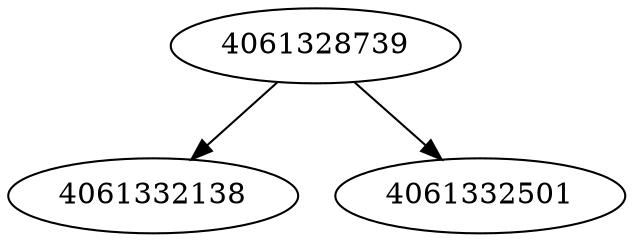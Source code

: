 strict digraph  {
4061332138;
4061328739;
4061332501;
4061328739 -> 4061332138;
4061328739 -> 4061332501;
}
